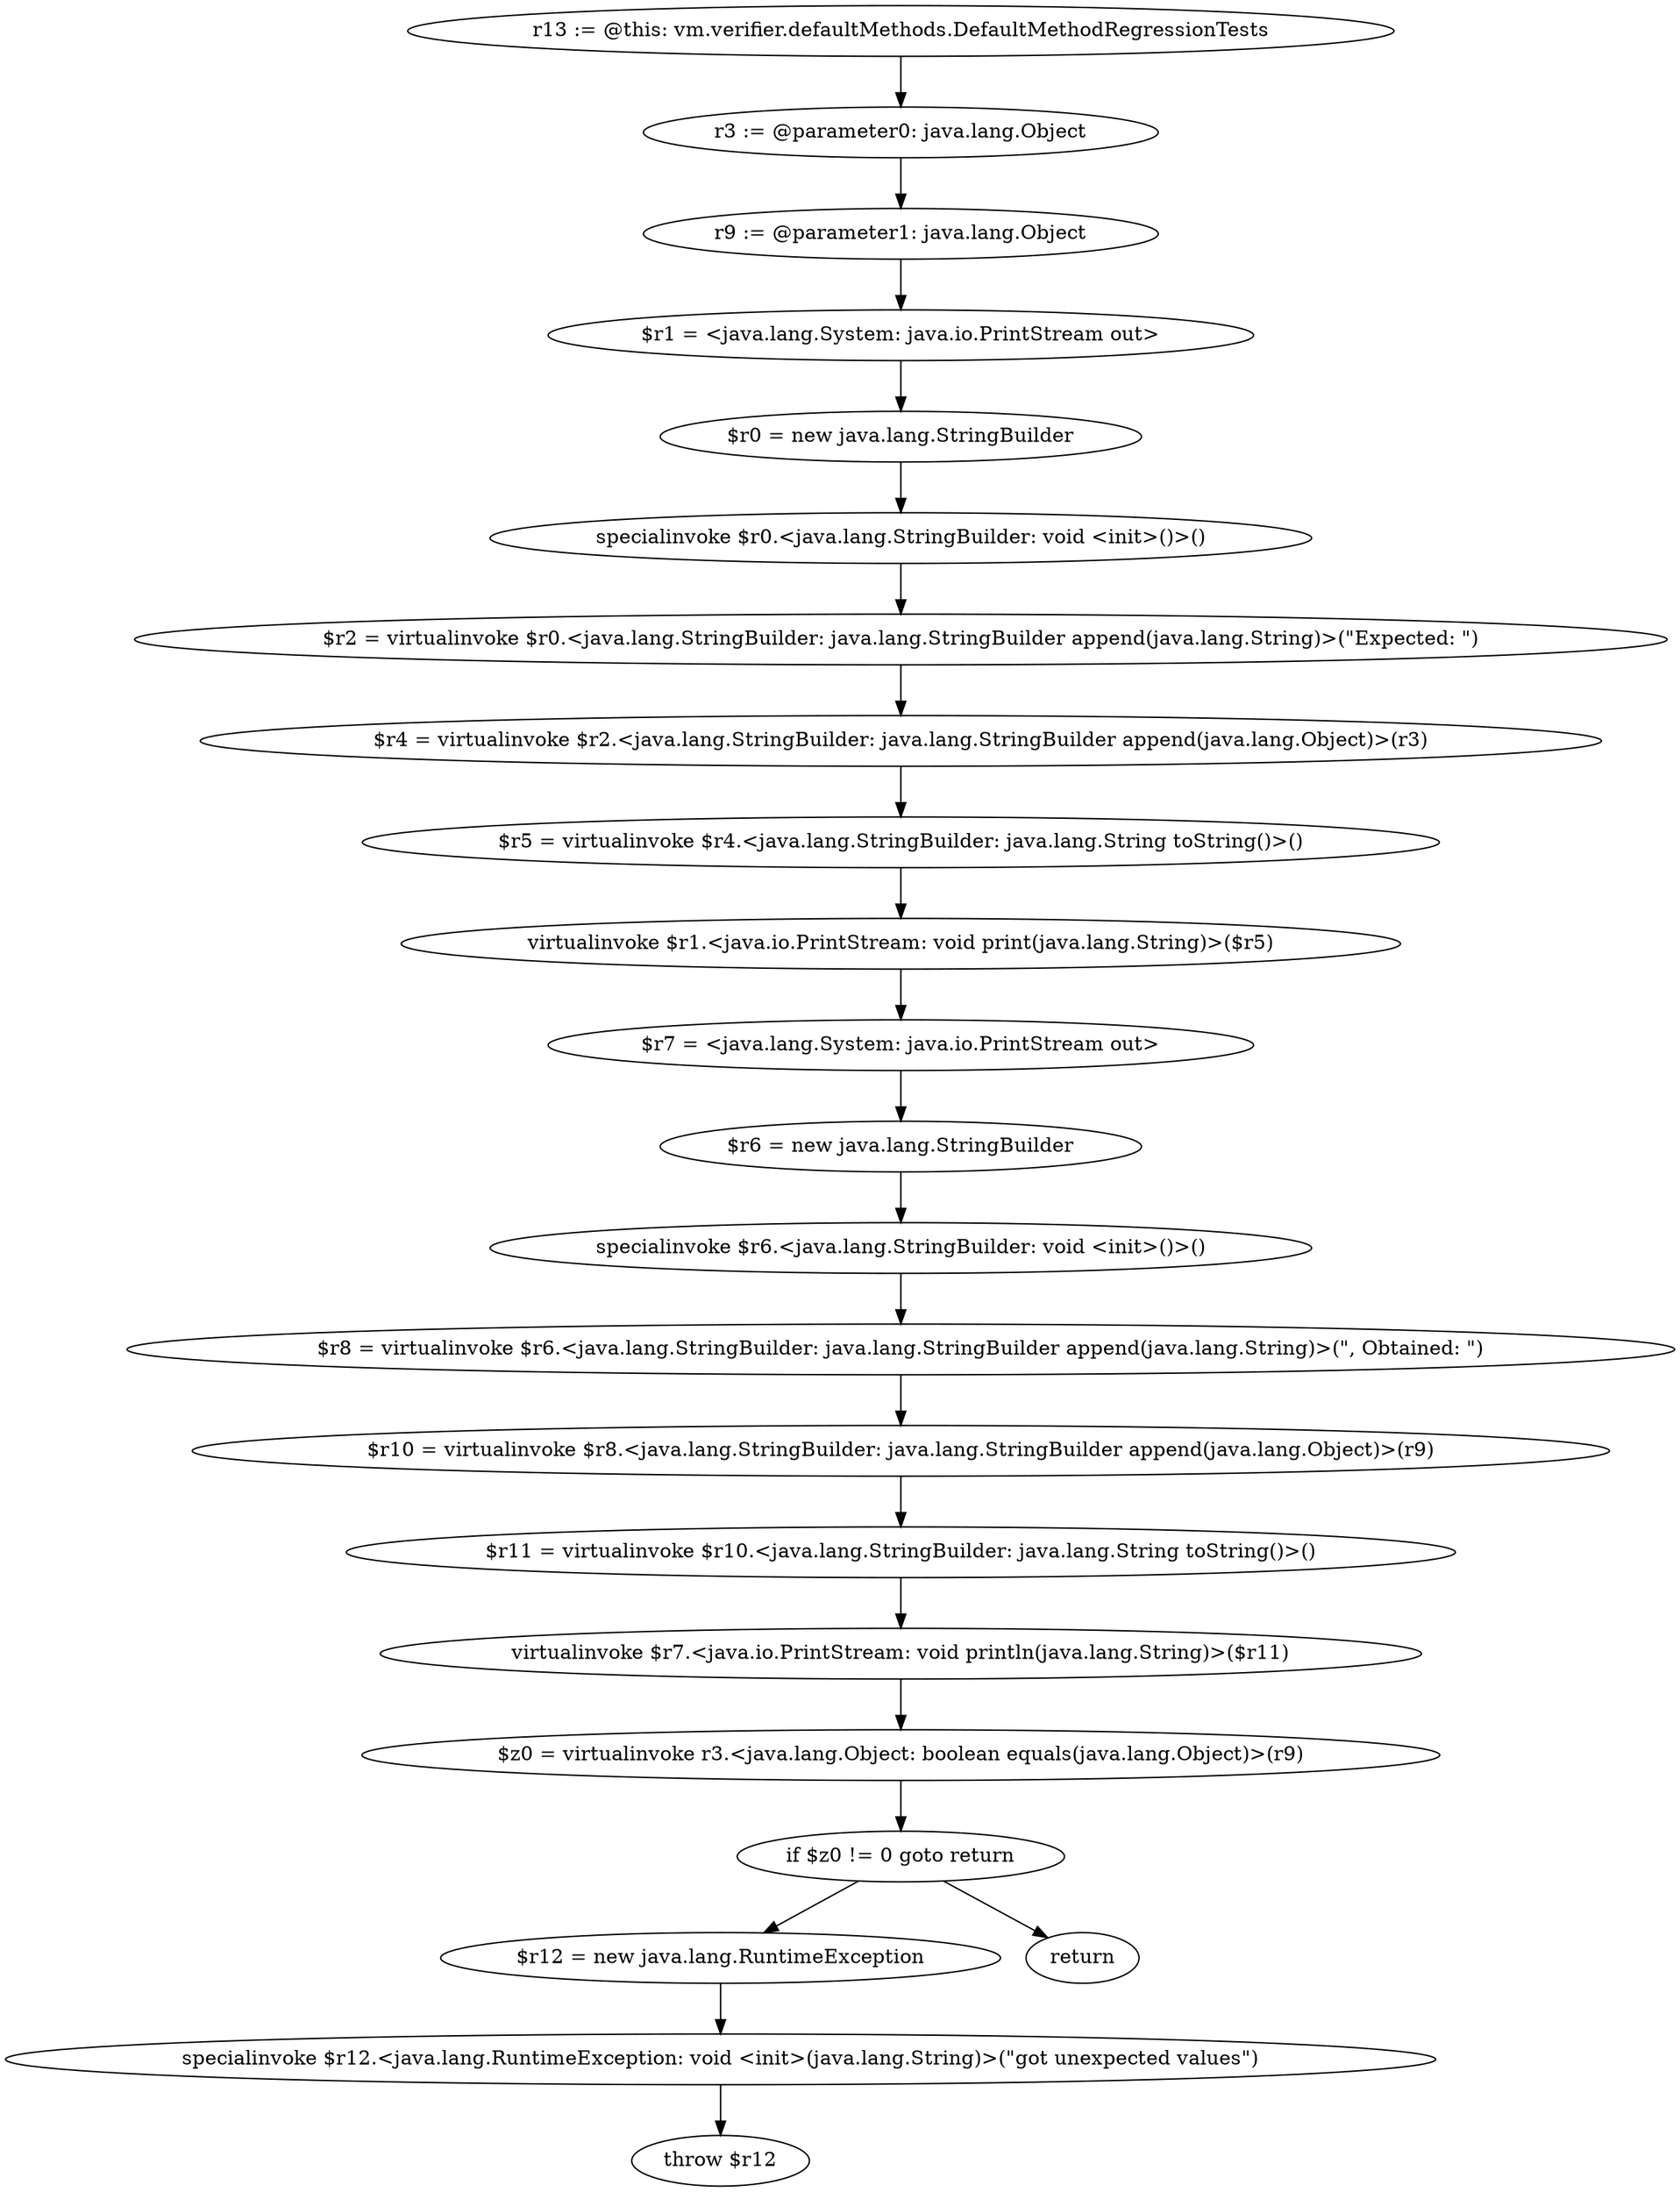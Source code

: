digraph "unitGraph" {
    "r13 := @this: vm.verifier.defaultMethods.DefaultMethodRegressionTests"
    "r3 := @parameter0: java.lang.Object"
    "r9 := @parameter1: java.lang.Object"
    "$r1 = <java.lang.System: java.io.PrintStream out>"
    "$r0 = new java.lang.StringBuilder"
    "specialinvoke $r0.<java.lang.StringBuilder: void <init>()>()"
    "$r2 = virtualinvoke $r0.<java.lang.StringBuilder: java.lang.StringBuilder append(java.lang.String)>(\"Expected: \")"
    "$r4 = virtualinvoke $r2.<java.lang.StringBuilder: java.lang.StringBuilder append(java.lang.Object)>(r3)"
    "$r5 = virtualinvoke $r4.<java.lang.StringBuilder: java.lang.String toString()>()"
    "virtualinvoke $r1.<java.io.PrintStream: void print(java.lang.String)>($r5)"
    "$r7 = <java.lang.System: java.io.PrintStream out>"
    "$r6 = new java.lang.StringBuilder"
    "specialinvoke $r6.<java.lang.StringBuilder: void <init>()>()"
    "$r8 = virtualinvoke $r6.<java.lang.StringBuilder: java.lang.StringBuilder append(java.lang.String)>(\", Obtained: \")"
    "$r10 = virtualinvoke $r8.<java.lang.StringBuilder: java.lang.StringBuilder append(java.lang.Object)>(r9)"
    "$r11 = virtualinvoke $r10.<java.lang.StringBuilder: java.lang.String toString()>()"
    "virtualinvoke $r7.<java.io.PrintStream: void println(java.lang.String)>($r11)"
    "$z0 = virtualinvoke r3.<java.lang.Object: boolean equals(java.lang.Object)>(r9)"
    "if $z0 != 0 goto return"
    "$r12 = new java.lang.RuntimeException"
    "specialinvoke $r12.<java.lang.RuntimeException: void <init>(java.lang.String)>(\"got unexpected values\")"
    "throw $r12"
    "return"
    "r13 := @this: vm.verifier.defaultMethods.DefaultMethodRegressionTests"->"r3 := @parameter0: java.lang.Object";
    "r3 := @parameter0: java.lang.Object"->"r9 := @parameter1: java.lang.Object";
    "r9 := @parameter1: java.lang.Object"->"$r1 = <java.lang.System: java.io.PrintStream out>";
    "$r1 = <java.lang.System: java.io.PrintStream out>"->"$r0 = new java.lang.StringBuilder";
    "$r0 = new java.lang.StringBuilder"->"specialinvoke $r0.<java.lang.StringBuilder: void <init>()>()";
    "specialinvoke $r0.<java.lang.StringBuilder: void <init>()>()"->"$r2 = virtualinvoke $r0.<java.lang.StringBuilder: java.lang.StringBuilder append(java.lang.String)>(\"Expected: \")";
    "$r2 = virtualinvoke $r0.<java.lang.StringBuilder: java.lang.StringBuilder append(java.lang.String)>(\"Expected: \")"->"$r4 = virtualinvoke $r2.<java.lang.StringBuilder: java.lang.StringBuilder append(java.lang.Object)>(r3)";
    "$r4 = virtualinvoke $r2.<java.lang.StringBuilder: java.lang.StringBuilder append(java.lang.Object)>(r3)"->"$r5 = virtualinvoke $r4.<java.lang.StringBuilder: java.lang.String toString()>()";
    "$r5 = virtualinvoke $r4.<java.lang.StringBuilder: java.lang.String toString()>()"->"virtualinvoke $r1.<java.io.PrintStream: void print(java.lang.String)>($r5)";
    "virtualinvoke $r1.<java.io.PrintStream: void print(java.lang.String)>($r5)"->"$r7 = <java.lang.System: java.io.PrintStream out>";
    "$r7 = <java.lang.System: java.io.PrintStream out>"->"$r6 = new java.lang.StringBuilder";
    "$r6 = new java.lang.StringBuilder"->"specialinvoke $r6.<java.lang.StringBuilder: void <init>()>()";
    "specialinvoke $r6.<java.lang.StringBuilder: void <init>()>()"->"$r8 = virtualinvoke $r6.<java.lang.StringBuilder: java.lang.StringBuilder append(java.lang.String)>(\", Obtained: \")";
    "$r8 = virtualinvoke $r6.<java.lang.StringBuilder: java.lang.StringBuilder append(java.lang.String)>(\", Obtained: \")"->"$r10 = virtualinvoke $r8.<java.lang.StringBuilder: java.lang.StringBuilder append(java.lang.Object)>(r9)";
    "$r10 = virtualinvoke $r8.<java.lang.StringBuilder: java.lang.StringBuilder append(java.lang.Object)>(r9)"->"$r11 = virtualinvoke $r10.<java.lang.StringBuilder: java.lang.String toString()>()";
    "$r11 = virtualinvoke $r10.<java.lang.StringBuilder: java.lang.String toString()>()"->"virtualinvoke $r7.<java.io.PrintStream: void println(java.lang.String)>($r11)";
    "virtualinvoke $r7.<java.io.PrintStream: void println(java.lang.String)>($r11)"->"$z0 = virtualinvoke r3.<java.lang.Object: boolean equals(java.lang.Object)>(r9)";
    "$z0 = virtualinvoke r3.<java.lang.Object: boolean equals(java.lang.Object)>(r9)"->"if $z0 != 0 goto return";
    "if $z0 != 0 goto return"->"$r12 = new java.lang.RuntimeException";
    "if $z0 != 0 goto return"->"return";
    "$r12 = new java.lang.RuntimeException"->"specialinvoke $r12.<java.lang.RuntimeException: void <init>(java.lang.String)>(\"got unexpected values\")";
    "specialinvoke $r12.<java.lang.RuntimeException: void <init>(java.lang.String)>(\"got unexpected values\")"->"throw $r12";
}
